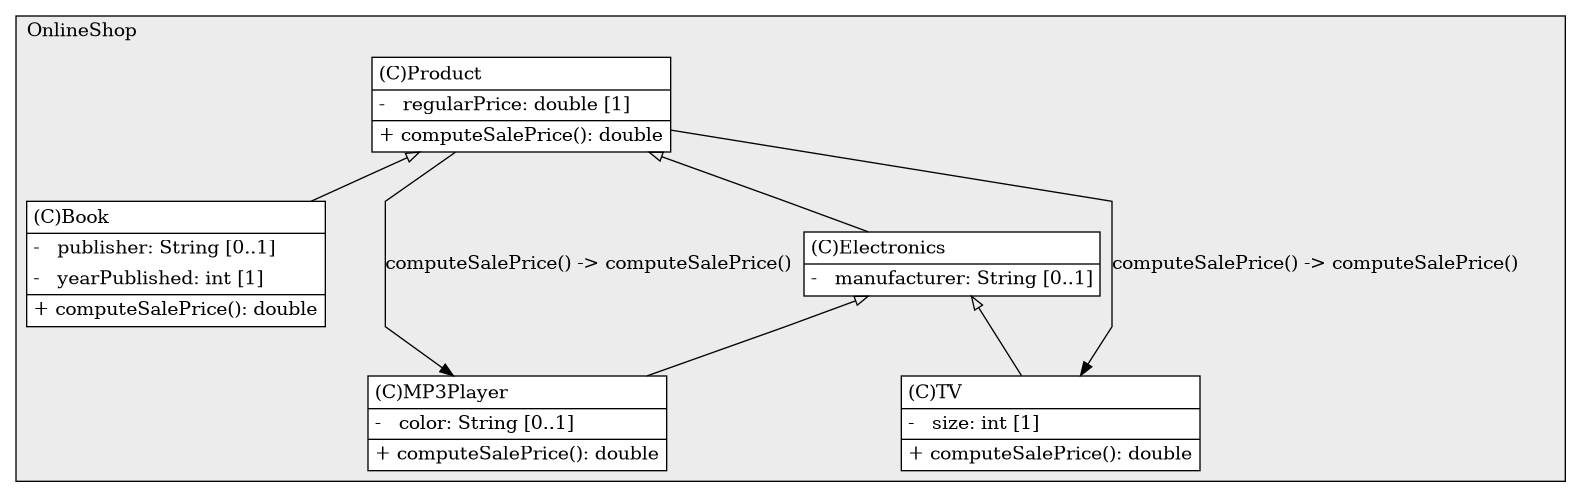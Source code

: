 @startuml

/' diagram meta data start
config=StructureConfiguration;
{
  "projectClassification": {
    "searchMode": "OpenProject", // OpenProject, AllProjects
    "includedProjects": "",
    "pathEndKeywords": "*.impl",
    "isClientPath": "",
    "isClientName": "",
    "isTestPath": "",
    "isTestName": "",
    "isMappingPath": "",
    "isMappingName": "",
    "isDataAccessPath": "",
    "isDataAccessName": "",
    "isDataStructurePath": "",
    "isDataStructureName": "",
    "isInterfaceStructuresPath": "",
    "isInterfaceStructuresName": "",
    "isEntryPointPath": "",
    "isEntryPointName": "",
    "treatFinalFieldsAsMandatory": false
  },
  "graphRestriction": {
    "classPackageExcludeFilter": "",
    "classPackageIncludeFilter": "",
    "classNameExcludeFilter": "",
    "classNameIncludeFilter": "",
    "methodNameExcludeFilter": "",
    "methodNameIncludeFilter": "",
    "removeByInheritance": "", // inheritance/annotation based filtering is done in a second step
    "removeByAnnotation": "",
    "removeByClassPackage": "", // cleanup the graph after inheritance/annotation based filtering is done
    "removeByClassName": "",
    "cutMappings": false,
    "cutEnum": true,
    "cutTests": true,
    "cutClient": true,
    "cutDataAccess": false,
    "cutInterfaceStructures": false,
    "cutDataStructures": false,
    "cutGetterAndSetter": true,
    "cutConstructors": true
  },
  "graphTraversal": {
    "forwardDepth": 6,
    "backwardDepth": 6,
    "classPackageExcludeFilter": "",
    "classPackageIncludeFilter": "",
    "classNameExcludeFilter": "",
    "classNameIncludeFilter": "",
    "methodNameExcludeFilter": "",
    "methodNameIncludeFilter": "",
    "hideMappings": false,
    "hideDataStructures": false,
    "hidePrivateMethods": true,
    "hideInterfaceCalls": true, // indirection: implementation -> interface (is hidden) -> implementation
    "onlyShowApplicationEntryPoints": false, // root node is included
    "useMethodCallsForStructureDiagram": "ForwardOnly" // ForwardOnly, BothDirections, No
  },
  "details": {
    "aggregation": "GroupByClass", // ByClass, GroupByClass, None
    "showClassGenericTypes": true,
    "showMethods": true,
    "showMethodParameterNames": true,
    "showMethodParameterTypes": true,
    "showMethodReturnType": true,
    "showPackageLevels": 2,
    "showDetailedClassStructure": true
  },
  "rootClass": "OnlineShop.Product",
  "extensionCallbackMethod": "" // qualified.class.name#methodName - signature: public static String method(String)
}
diagram meta data end '/



digraph g {
    rankdir="TB"
    splines=polyline
    

'nodes 
subgraph cluster_1592426505 { 
   	label=OnlineShop
	labeljust=l
	fillcolor="#ececec"
	style=filled
   
   Book1592426505[
	label=<<TABLE BORDER="1" CELLBORDER="0" CELLPADDING="4" CELLSPACING="0">
<TR><TD ALIGN="LEFT" >(C)Book</TD></TR>
<HR/>
<TR><TD ALIGN="LEFT" >-   publisher: String [0..1]</TD></TR>
<TR><TD ALIGN="LEFT" >-   yearPublished: int [1]</TD></TR>
<HR/>
<TR><TD ALIGN="LEFT" >+ computeSalePrice(): double</TD></TR>
</TABLE>>
	style=filled
	margin=0
	shape=plaintext
	fillcolor="#FFFFFF"
];

Electronics1592426505[
	label=<<TABLE BORDER="1" CELLBORDER="0" CELLPADDING="4" CELLSPACING="0">
<TR><TD ALIGN="LEFT" >(C)Electronics</TD></TR>
<HR/>
<TR><TD ALIGN="LEFT" >-   manufacturer: String [0..1]</TD></TR>
</TABLE>>
	style=filled
	margin=0
	shape=plaintext
	fillcolor="#FFFFFF"
];

MP3Player1592426505[
	label=<<TABLE BORDER="1" CELLBORDER="0" CELLPADDING="4" CELLSPACING="0">
<TR><TD ALIGN="LEFT" >(C)MP3Player</TD></TR>
<HR/>
<TR><TD ALIGN="LEFT" >-   color: String [0..1]</TD></TR>
<HR/>
<TR><TD ALIGN="LEFT" >+ computeSalePrice(): double</TD></TR>
</TABLE>>
	style=filled
	margin=0
	shape=plaintext
	fillcolor="#FFFFFF"
];

Product1592426505[
	label=<<TABLE BORDER="1" CELLBORDER="0" CELLPADDING="4" CELLSPACING="0">
<TR><TD ALIGN="LEFT" >(C)Product</TD></TR>
<HR/>
<TR><TD ALIGN="LEFT" >-   regularPrice: double [1]</TD></TR>
<HR/>
<TR><TD ALIGN="LEFT" >+ computeSalePrice(): double</TD></TR>
</TABLE>>
	style=filled
	margin=0
	shape=plaintext
	fillcolor="#FFFFFF"
];

TV1592426505[
	label=<<TABLE BORDER="1" CELLBORDER="0" CELLPADDING="4" CELLSPACING="0">
<TR><TD ALIGN="LEFT" >(C)TV</TD></TR>
<HR/>
<TR><TD ALIGN="LEFT" >-   size: int [1]</TD></TR>
<HR/>
<TR><TD ALIGN="LEFT" >+ computeSalePrice(): double</TD></TR>
</TABLE>>
	style=filled
	margin=0
	shape=plaintext
	fillcolor="#FFFFFF"
];
} 

'edges    
Electronics1592426505 -> MP3Player1592426505[arrowhead=none, arrowtail=empty, dir=both];
Electronics1592426505 -> TV1592426505[arrowhead=none, arrowtail=empty, dir=both];
Product1592426505 -> Book1592426505[arrowhead=none, arrowtail=empty, dir=both];
Product1592426505 -> Electronics1592426505[arrowhead=none, arrowtail=empty, dir=both];
Product1592426505 -> MP3Player1592426505[label="computeSalePrice() -> computeSalePrice()"];
Product1592426505 -> TV1592426505[label="computeSalePrice() -> computeSalePrice()"];
    
}
@enduml